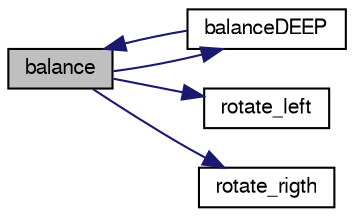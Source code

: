 digraph "balance"
{
  edge [fontname="FreeSans",fontsize="10",labelfontname="FreeSans",labelfontsize="10"];
  node [fontname="FreeSans",fontsize="10",shape=record];
  rankdir="LR";
  Node1 [label="balance",height=0.2,width=0.4,color="black", fillcolor="grey75", style="filled", fontcolor="black"];
  Node1 -> Node2 [color="midnightblue",fontsize="10",style="solid",fontname="FreeSans"];
  Node2 [label="balanceDEEP",height=0.2,width=0.4,color="black", fillcolor="white", style="filled",URL="$mytree_8c.html#a12ba44d23354b9652c365e450982c658",tooltip="Função calcula o balanço de um nodo. "];
  Node2 -> Node1 [color="midnightblue",fontsize="10",style="solid",fontname="FreeSans"];
  Node1 -> Node3 [color="midnightblue",fontsize="10",style="solid",fontname="FreeSans"];
  Node3 [label="rotate_left",height=0.2,width=0.4,color="black", fillcolor="white", style="filled",URL="$mytree_8c.html#a6a4235e15d23f9324aa7043383230056",tooltip="Função efetua uma rotação para a esquerda da árvore. "];
  Node1 -> Node4 [color="midnightblue",fontsize="10",style="solid",fontname="FreeSans"];
  Node4 [label="rotate_rigth",height=0.2,width=0.4,color="black", fillcolor="white", style="filled",URL="$mytree_8c.html#a4e63a9f2f871459b80e09324162d0ba9",tooltip="Função efetua uma rotação para a direita da árvore. "];
}

